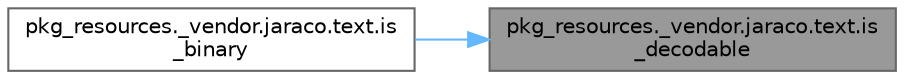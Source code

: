 digraph "pkg_resources._vendor.jaraco.text.is_decodable"
{
 // LATEX_PDF_SIZE
  bgcolor="transparent";
  edge [fontname=Helvetica,fontsize=10,labelfontname=Helvetica,labelfontsize=10];
  node [fontname=Helvetica,fontsize=10,shape=box,height=0.2,width=0.4];
  rankdir="RL";
  Node1 [id="Node000001",label="pkg_resources._vendor.jaraco.text.is\l_decodable",height=0.2,width=0.4,color="gray40", fillcolor="grey60", style="filled", fontcolor="black",tooltip=" "];
  Node1 -> Node2 [id="edge1_Node000001_Node000002",dir="back",color="steelblue1",style="solid",tooltip=" "];
  Node2 [id="Node000002",label="pkg_resources._vendor.jaraco.text.is\l_binary",height=0.2,width=0.4,color="grey40", fillcolor="white", style="filled",URL="$namespacepkg__resources_1_1__vendor_1_1jaraco_1_1text.html#a8858434abe9c4d33ea638c284ded11b5",tooltip=" "];
}
